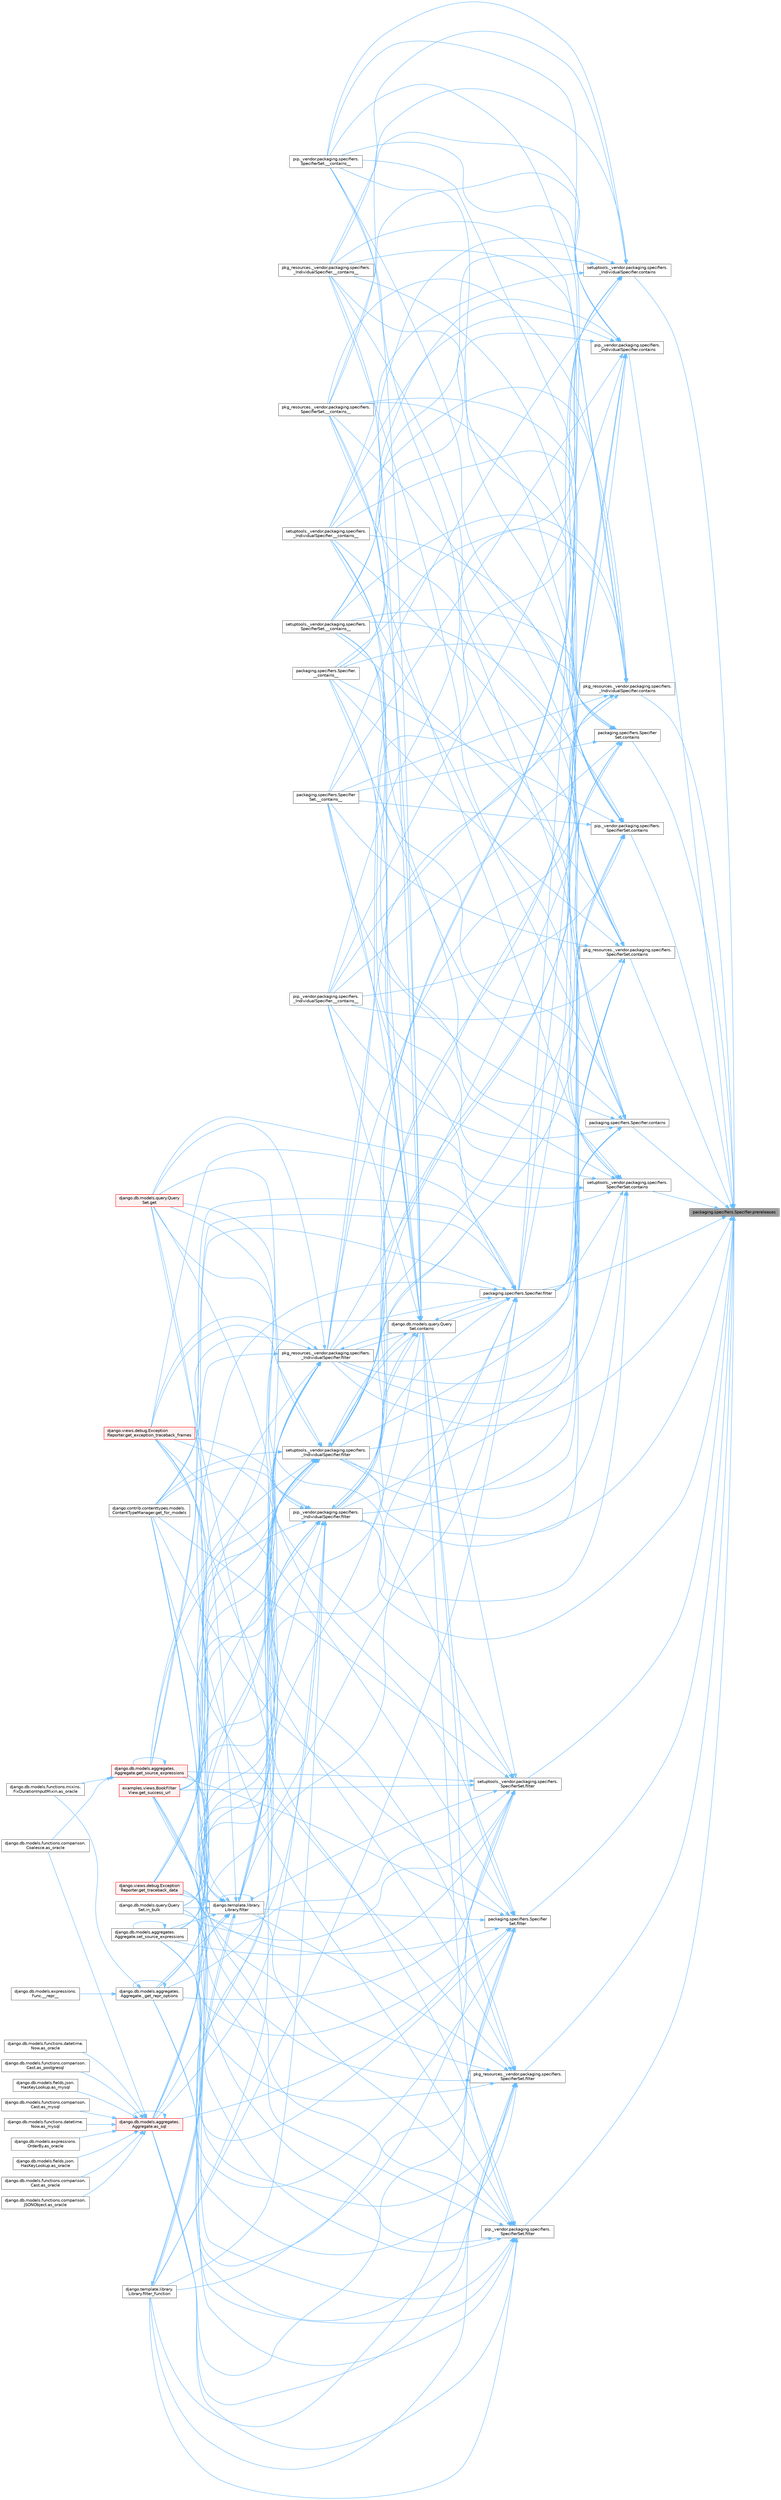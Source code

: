 digraph "packaging.specifiers.Specifier.prereleases"
{
 // LATEX_PDF_SIZE
  bgcolor="transparent";
  edge [fontname=Helvetica,fontsize=10,labelfontname=Helvetica,labelfontsize=10];
  node [fontname=Helvetica,fontsize=10,shape=box,height=0.2,width=0.4];
  rankdir="RL";
  Node1 [id="Node000001",label="packaging.specifiers.Specifier.prereleases",height=0.2,width=0.4,color="gray40", fillcolor="grey60", style="filled", fontcolor="black",tooltip=" "];
  Node1 -> Node2 [id="edge1_Node000001_Node000002",dir="back",color="steelblue1",style="solid",tooltip=" "];
  Node2 [id="Node000002",label="packaging.specifiers.Specifier.contains",height=0.2,width=0.4,color="grey40", fillcolor="white", style="filled",URL="$classpackaging_1_1specifiers_1_1_specifier.html#a782f94ca4b4d15bd461fd4c7a1c64ea1",tooltip=" "];
  Node2 -> Node3 [id="edge2_Node000002_Node000003",dir="back",color="steelblue1",style="solid",tooltip=" "];
  Node3 [id="Node000003",label="packaging.specifiers.Specifier.\l__contains__",height=0.2,width=0.4,color="grey40", fillcolor="white", style="filled",URL="$classpackaging_1_1specifiers_1_1_specifier.html#adc6d0f14bb1eff89499eea42047f3ba1",tooltip=" "];
  Node2 -> Node4 [id="edge3_Node000002_Node000004",dir="back",color="steelblue1",style="solid",tooltip=" "];
  Node4 [id="Node000004",label="packaging.specifiers.Specifier\lSet.__contains__",height=0.2,width=0.4,color="grey40", fillcolor="white", style="filled",URL="$classpackaging_1_1specifiers_1_1_specifier_set.html#afe431232e3df02a4ebec8ed882319eb4",tooltip=" "];
  Node2 -> Node5 [id="edge4_Node000002_Node000005",dir="back",color="steelblue1",style="solid",tooltip=" "];
  Node5 [id="Node000005",label="pip._vendor.packaging.specifiers.\l_IndividualSpecifier.__contains__",height=0.2,width=0.4,color="grey40", fillcolor="white", style="filled",URL="$classpip_1_1__vendor_1_1packaging_1_1specifiers_1_1___individual_specifier.html#a838b430af2f5ab5d2241a7c0bdd0e99e",tooltip=" "];
  Node2 -> Node6 [id="edge5_Node000002_Node000006",dir="back",color="steelblue1",style="solid",tooltip=" "];
  Node6 [id="Node000006",label="pip._vendor.packaging.specifiers.\lSpecifierSet.__contains__",height=0.2,width=0.4,color="grey40", fillcolor="white", style="filled",URL="$classpip_1_1__vendor_1_1packaging_1_1specifiers_1_1_specifier_set.html#a6129bfedcd20834661d4883f7fbaed86",tooltip=" "];
  Node2 -> Node7 [id="edge6_Node000002_Node000007",dir="back",color="steelblue1",style="solid",tooltip=" "];
  Node7 [id="Node000007",label="pkg_resources._vendor.packaging.specifiers.\l_IndividualSpecifier.__contains__",height=0.2,width=0.4,color="grey40", fillcolor="white", style="filled",URL="$classpkg__resources_1_1__vendor_1_1packaging_1_1specifiers_1_1___individual_specifier.html#a2370a23a1faa6987b992d9e69069aa6b",tooltip=" "];
  Node2 -> Node8 [id="edge7_Node000002_Node000008",dir="back",color="steelblue1",style="solid",tooltip=" "];
  Node8 [id="Node000008",label="pkg_resources._vendor.packaging.specifiers.\lSpecifierSet.__contains__",height=0.2,width=0.4,color="grey40", fillcolor="white", style="filled",URL="$classpkg__resources_1_1__vendor_1_1packaging_1_1specifiers_1_1_specifier_set.html#aad5022ca5dea895ec350e338ba308529",tooltip=" "];
  Node2 -> Node9 [id="edge8_Node000002_Node000009",dir="back",color="steelblue1",style="solid",tooltip=" "];
  Node9 [id="Node000009",label="setuptools._vendor.packaging.specifiers.\l_IndividualSpecifier.__contains__",height=0.2,width=0.4,color="grey40", fillcolor="white", style="filled",URL="$classsetuptools_1_1__vendor_1_1packaging_1_1specifiers_1_1___individual_specifier.html#aff90cdb7b48e1e261461d10f6bbe8c5e",tooltip=" "];
  Node2 -> Node10 [id="edge9_Node000002_Node000010",dir="back",color="steelblue1",style="solid",tooltip=" "];
  Node10 [id="Node000010",label="setuptools._vendor.packaging.specifiers.\lSpecifierSet.__contains__",height=0.2,width=0.4,color="grey40", fillcolor="white", style="filled",URL="$classsetuptools_1_1__vendor_1_1packaging_1_1specifiers_1_1_specifier_set.html#a44a6f0f6a924c5c4fb150fff13c089c6",tooltip=" "];
  Node2 -> Node11 [id="edge10_Node000002_Node000011",dir="back",color="steelblue1",style="solid",tooltip=" "];
  Node11 [id="Node000011",label="packaging.specifiers.Specifier.filter",height=0.2,width=0.4,color="grey40", fillcolor="white", style="filled",URL="$classpackaging_1_1specifiers_1_1_specifier.html#a22d9e14c5343d89e742b098b6d7997f7",tooltip=" "];
  Node11 -> Node12 [id="edge11_Node000011_Node000012",dir="back",color="steelblue1",style="solid",tooltip=" "];
  Node12 [id="Node000012",label="django.db.models.aggregates.\lAggregate._get_repr_options",height=0.2,width=0.4,color="grey40", fillcolor="white", style="filled",URL="$classdjango_1_1db_1_1models_1_1aggregates_1_1_aggregate.html#a9256cb09b47d2922447ef2d7e78a9cc7",tooltip=" "];
  Node12 -> Node13 [id="edge12_Node000012_Node000013",dir="back",color="steelblue1",style="solid",tooltip=" "];
  Node13 [id="Node000013",label="django.db.models.expressions.\lFunc.__repr__",height=0.2,width=0.4,color="grey40", fillcolor="white", style="filled",URL="$classdjango_1_1db_1_1models_1_1expressions_1_1_func.html#ad1ef3800339ee0fc7cb10de00f83dc79",tooltip=" "];
  Node12 -> Node12 [id="edge13_Node000012_Node000012",dir="back",color="steelblue1",style="solid",tooltip=" "];
  Node12 -> Node14 [id="edge14_Node000012_Node000014",dir="back",color="steelblue1",style="solid",tooltip=" "];
  Node14 [id="Node000014",label="django.db.models.functions.mixins.\lFixDurationInputMixin.as_oracle",height=0.2,width=0.4,color="grey40", fillcolor="white", style="filled",URL="$classdjango_1_1db_1_1models_1_1functions_1_1mixins_1_1_fix_duration_input_mixin.html#a2e5d6957724a89d03541cc897b6e6e53",tooltip=" "];
  Node11 -> Node15 [id="edge15_Node000011_Node000015",dir="back",color="steelblue1",style="solid",tooltip=" "];
  Node15 [id="Node000015",label="django.db.models.aggregates.\lAggregate.as_sql",height=0.2,width=0.4,color="red", fillcolor="#FFF0F0", style="filled",URL="$classdjango_1_1db_1_1models_1_1aggregates_1_1_aggregate.html#aeb213202f480fabf5956d513efab08d6",tooltip=" "];
  Node15 -> Node16 [id="edge16_Node000015_Node000016",dir="back",color="steelblue1",style="solid",tooltip=" "];
  Node16 [id="Node000016",label="django.db.models.fields.json.\lHasKeyLookup.as_mysql",height=0.2,width=0.4,color="grey40", fillcolor="white", style="filled",URL="$classdjango_1_1db_1_1models_1_1fields_1_1json_1_1_has_key_lookup.html#a10f67427287f2c0ea32513ca6f481e96",tooltip=" "];
  Node15 -> Node17 [id="edge17_Node000015_Node000017",dir="back",color="steelblue1",style="solid",tooltip=" "];
  Node17 [id="Node000017",label="django.db.models.functions.comparison.\lCast.as_mysql",height=0.2,width=0.4,color="grey40", fillcolor="white", style="filled",URL="$classdjango_1_1db_1_1models_1_1functions_1_1comparison_1_1_cast.html#a447737891e955909c6a381529a67a84e",tooltip=" "];
  Node15 -> Node18 [id="edge18_Node000015_Node000018",dir="back",color="steelblue1",style="solid",tooltip=" "];
  Node18 [id="Node000018",label="django.db.models.functions.datetime.\lNow.as_mysql",height=0.2,width=0.4,color="grey40", fillcolor="white", style="filled",URL="$classdjango_1_1db_1_1models_1_1functions_1_1datetime_1_1_now.html#a070a9334fb198086c0c4e96e9725d92b",tooltip=" "];
  Node15 -> Node19 [id="edge19_Node000015_Node000019",dir="back",color="steelblue1",style="solid",tooltip=" "];
  Node19 [id="Node000019",label="django.db.models.expressions.\lOrderBy.as_oracle",height=0.2,width=0.4,color="grey40", fillcolor="white", style="filled",URL="$classdjango_1_1db_1_1models_1_1expressions_1_1_order_by.html#af9b6ede9b0df85d6bcf54f983b3a8f6a",tooltip=" "];
  Node15 -> Node20 [id="edge20_Node000015_Node000020",dir="back",color="steelblue1",style="solid",tooltip=" "];
  Node20 [id="Node000020",label="django.db.models.fields.json.\lHasKeyLookup.as_oracle",height=0.2,width=0.4,color="grey40", fillcolor="white", style="filled",URL="$classdjango_1_1db_1_1models_1_1fields_1_1json_1_1_has_key_lookup.html#afbb88aa4fb23b3ec3acdc695c2f52398",tooltip=" "];
  Node15 -> Node21 [id="edge21_Node000015_Node000021",dir="back",color="steelblue1",style="solid",tooltip=" "];
  Node21 [id="Node000021",label="django.db.models.functions.comparison.\lCast.as_oracle",height=0.2,width=0.4,color="grey40", fillcolor="white", style="filled",URL="$classdjango_1_1db_1_1models_1_1functions_1_1comparison_1_1_cast.html#ad466cd7ca85dc257d9e2718f41a263ec",tooltip=" "];
  Node15 -> Node22 [id="edge22_Node000015_Node000022",dir="back",color="steelblue1",style="solid",tooltip=" "];
  Node22 [id="Node000022",label="django.db.models.functions.comparison.\lCoalesce.as_oracle",height=0.2,width=0.4,color="grey40", fillcolor="white", style="filled",URL="$classdjango_1_1db_1_1models_1_1functions_1_1comparison_1_1_coalesce.html#a1bbeea180ef3ef4d8ba5d51d33d6ef85",tooltip=" "];
  Node15 -> Node23 [id="edge23_Node000015_Node000023",dir="back",color="steelblue1",style="solid",tooltip=" "];
  Node23 [id="Node000023",label="django.db.models.functions.comparison.\lJSONObject.as_oracle",height=0.2,width=0.4,color="grey40", fillcolor="white", style="filled",URL="$classdjango_1_1db_1_1models_1_1functions_1_1comparison_1_1_j_s_o_n_object.html#a4b4fa1161d27b0a9bbbdd0370e9af364",tooltip=" "];
  Node15 -> Node24 [id="edge24_Node000015_Node000024",dir="back",color="steelblue1",style="solid",tooltip=" "];
  Node24 [id="Node000024",label="django.db.models.functions.datetime.\lNow.as_oracle",height=0.2,width=0.4,color="grey40", fillcolor="white", style="filled",URL="$classdjango_1_1db_1_1models_1_1functions_1_1datetime_1_1_now.html#ad5e1ae918a5c4d39f675f98280440538",tooltip=" "];
  Node15 -> Node25 [id="edge25_Node000015_Node000025",dir="back",color="steelblue1",style="solid",tooltip=" "];
  Node25 [id="Node000025",label="django.db.models.functions.comparison.\lCast.as_postgresql",height=0.2,width=0.4,color="grey40", fillcolor="white", style="filled",URL="$classdjango_1_1db_1_1models_1_1functions_1_1comparison_1_1_cast.html#ae51aa6aa6fe8ca7064d8bca2f8e05188",tooltip=" "];
  Node15 -> Node15 [id="edge26_Node000015_Node000015",dir="back",color="steelblue1",style="solid",tooltip=" "];
  Node11 -> Node44 [id="edge27_Node000011_Node000044",dir="back",color="steelblue1",style="solid",tooltip=" "];
  Node44 [id="Node000044",label="django.db.models.query.Query\lSet.contains",height=0.2,width=0.4,color="grey40", fillcolor="white", style="filled",URL="$classdjango_1_1db_1_1models_1_1query_1_1_query_set.html#a242e569a4bce6723adc3e71fdc69b70f",tooltip=" "];
  Node44 -> Node3 [id="edge28_Node000044_Node000003",dir="back",color="steelblue1",style="solid",tooltip=" "];
  Node44 -> Node4 [id="edge29_Node000044_Node000004",dir="back",color="steelblue1",style="solid",tooltip=" "];
  Node44 -> Node5 [id="edge30_Node000044_Node000005",dir="back",color="steelblue1",style="solid",tooltip=" "];
  Node44 -> Node6 [id="edge31_Node000044_Node000006",dir="back",color="steelblue1",style="solid",tooltip=" "];
  Node44 -> Node7 [id="edge32_Node000044_Node000007",dir="back",color="steelblue1",style="solid",tooltip=" "];
  Node44 -> Node8 [id="edge33_Node000044_Node000008",dir="back",color="steelblue1",style="solid",tooltip=" "];
  Node44 -> Node9 [id="edge34_Node000044_Node000009",dir="back",color="steelblue1",style="solid",tooltip=" "];
  Node44 -> Node10 [id="edge35_Node000044_Node000010",dir="back",color="steelblue1",style="solid",tooltip=" "];
  Node44 -> Node11 [id="edge36_Node000044_Node000011",dir="back",color="steelblue1",style="solid",tooltip=" "];
  Node44 -> Node45 [id="edge37_Node000044_Node000045",dir="back",color="steelblue1",style="solid",tooltip=" "];
  Node45 [id="Node000045",label="pip._vendor.packaging.specifiers.\l_IndividualSpecifier.filter",height=0.2,width=0.4,color="grey40", fillcolor="white", style="filled",URL="$classpip_1_1__vendor_1_1packaging_1_1specifiers_1_1___individual_specifier.html#a6203976cfa5ddd6a1f47f8dfe0669fd7",tooltip=" "];
  Node45 -> Node12 [id="edge38_Node000045_Node000012",dir="back",color="steelblue1",style="solid",tooltip=" "];
  Node45 -> Node15 [id="edge39_Node000045_Node000015",dir="back",color="steelblue1",style="solid",tooltip=" "];
  Node45 -> Node44 [id="edge40_Node000045_Node000044",dir="back",color="steelblue1",style="solid",tooltip=" "];
  Node45 -> Node46 [id="edge41_Node000045_Node000046",dir="back",color="steelblue1",style="solid",tooltip=" "];
  Node46 [id="Node000046",label="django.template.library.\lLibrary.filter",height=0.2,width=0.4,color="grey40", fillcolor="white", style="filled",URL="$classdjango_1_1template_1_1library_1_1_library.html#ac67bb1211ffc0354d5bf33029a58aa43",tooltip=" "];
  Node46 -> Node12 [id="edge42_Node000046_Node000012",dir="back",color="steelblue1",style="solid",tooltip=" "];
  Node46 -> Node15 [id="edge43_Node000046_Node000015",dir="back",color="steelblue1",style="solid",tooltip=" "];
  Node46 -> Node44 [id="edge44_Node000046_Node000044",dir="back",color="steelblue1",style="solid",tooltip=" "];
  Node46 -> Node46 [id="edge45_Node000046_Node000046",dir="back",color="steelblue1",style="solid",tooltip=" "];
  Node46 -> Node47 [id="edge46_Node000046_Node000047",dir="back",color="steelblue1",style="solid",tooltip=" "];
  Node47 [id="Node000047",label="django.template.library.\lLibrary.filter_function",height=0.2,width=0.4,color="grey40", fillcolor="white", style="filled",URL="$classdjango_1_1template_1_1library_1_1_library.html#ac31ca4b9799430f0623aea9d177a04dc",tooltip=" "];
  Node47 -> Node46 [id="edge47_Node000047_Node000046",dir="back",color="steelblue1",style="solid",tooltip=" "];
  Node46 -> Node48 [id="edge48_Node000046_Node000048",dir="back",color="steelblue1",style="solid",tooltip=" "];
  Node48 [id="Node000048",label="django.db.models.query.Query\lSet.get",height=0.2,width=0.4,color="red", fillcolor="#FFF0F0", style="filled",URL="$classdjango_1_1db_1_1models_1_1query_1_1_query_set.html#afe9afa909843984d4fa4c2555f0f1310",tooltip=" "];
  Node46 -> Node2611 [id="edge49_Node000046_Node002611",dir="back",color="steelblue1",style="solid",tooltip=" "];
  Node2611 [id="Node002611",label="django.views.debug.Exception\lReporter.get_exception_traceback_frames",height=0.2,width=0.4,color="red", fillcolor="#FFF0F0", style="filled",URL="$classdjango_1_1views_1_1debug_1_1_exception_reporter.html#a326b08b3941038a5504f8e0a846bae68",tooltip=" "];
  Node46 -> Node695 [id="edge50_Node000046_Node000695",dir="back",color="steelblue1",style="solid",tooltip=" "];
  Node695 [id="Node000695",label="django.contrib.contenttypes.models.\lContentTypeManager.get_for_models",height=0.2,width=0.4,color="grey40", fillcolor="white", style="filled",URL="$classdjango_1_1contrib_1_1contenttypes_1_1models_1_1_content_type_manager.html#a541a2e215680799739b6f8c1b19ddda4",tooltip=" "];
  Node46 -> Node2613 [id="edge51_Node000046_Node002613",dir="back",color="steelblue1",style="solid",tooltip=" "];
  Node2613 [id="Node002613",label="django.db.models.aggregates.\lAggregate.get_source_expressions",height=0.2,width=0.4,color="red", fillcolor="#FFF0F0", style="filled",URL="$classdjango_1_1db_1_1models_1_1aggregates_1_1_aggregate.html#a4a47839518c013f780a931e4bcf2d4f1",tooltip=" "];
  Node2613 -> Node22 [id="edge52_Node002613_Node000022",dir="back",color="steelblue1",style="solid",tooltip=" "];
  Node2613 -> Node14 [id="edge53_Node002613_Node000014",dir="back",color="steelblue1",style="solid",tooltip=" "];
  Node2613 -> Node2613 [id="edge54_Node002613_Node002613",dir="back",color="steelblue1",style="solid",tooltip=" "];
  Node46 -> Node2615 [id="edge55_Node000046_Node002615",dir="back",color="steelblue1",style="solid",tooltip=" "];
  Node2615 [id="Node002615",label="examples.views.BookFilter\lView.get_success_url",height=0.2,width=0.4,color="red", fillcolor="#FFF0F0", style="filled",URL="$classexamples_1_1views_1_1_book_filter_view.html#aa2850ac24b9acf2933ac3db160ee5a56",tooltip=" "];
  Node46 -> Node159 [id="edge56_Node000046_Node000159",dir="back",color="steelblue1",style="solid",tooltip=" "];
  Node159 [id="Node000159",label="django.views.debug.Exception\lReporter.get_traceback_data",height=0.2,width=0.4,color="red", fillcolor="#FFF0F0", style="filled",URL="$classdjango_1_1views_1_1debug_1_1_exception_reporter.html#ada9d00ba4c901b186db405e92ebbc211",tooltip=" "];
  Node46 -> Node2616 [id="edge57_Node000046_Node002616",dir="back",color="steelblue1",style="solid",tooltip=" "];
  Node2616 [id="Node002616",label="django.db.models.query.Query\lSet.in_bulk",height=0.2,width=0.4,color="grey40", fillcolor="white", style="filled",URL="$classdjango_1_1db_1_1models_1_1query_1_1_query_set.html#a5958a37586e4e5a39b6b2f8e3fa65d86",tooltip=" "];
  Node46 -> Node2617 [id="edge58_Node000046_Node002617",dir="back",color="steelblue1",style="solid",tooltip=" "];
  Node2617 [id="Node002617",label="django.db.models.aggregates.\lAggregate.set_source_expressions",height=0.2,width=0.4,color="grey40", fillcolor="white", style="filled",URL="$classdjango_1_1db_1_1models_1_1aggregates_1_1_aggregate.html#ae123c87f582b2a3de60590013454b69f",tooltip=" "];
  Node2617 -> Node2617 [id="edge59_Node002617_Node002617",dir="back",color="steelblue1",style="solid",tooltip=" "];
  Node45 -> Node47 [id="edge60_Node000045_Node000047",dir="back",color="steelblue1",style="solid",tooltip=" "];
  Node45 -> Node48 [id="edge61_Node000045_Node000048",dir="back",color="steelblue1",style="solid",tooltip=" "];
  Node45 -> Node2611 [id="edge62_Node000045_Node002611",dir="back",color="steelblue1",style="solid",tooltip=" "];
  Node45 -> Node695 [id="edge63_Node000045_Node000695",dir="back",color="steelblue1",style="solid",tooltip=" "];
  Node45 -> Node2613 [id="edge64_Node000045_Node002613",dir="back",color="steelblue1",style="solid",tooltip=" "];
  Node45 -> Node2615 [id="edge65_Node000045_Node002615",dir="back",color="steelblue1",style="solid",tooltip=" "];
  Node45 -> Node159 [id="edge66_Node000045_Node000159",dir="back",color="steelblue1",style="solid",tooltip=" "];
  Node45 -> Node2616 [id="edge67_Node000045_Node002616",dir="back",color="steelblue1",style="solid",tooltip=" "];
  Node45 -> Node2617 [id="edge68_Node000045_Node002617",dir="back",color="steelblue1",style="solid",tooltip=" "];
  Node44 -> Node3178 [id="edge69_Node000044_Node003178",dir="back",color="steelblue1",style="solid",tooltip=" "];
  Node3178 [id="Node003178",label="pkg_resources._vendor.packaging.specifiers.\l_IndividualSpecifier.filter",height=0.2,width=0.4,color="grey40", fillcolor="white", style="filled",URL="$classpkg__resources_1_1__vendor_1_1packaging_1_1specifiers_1_1___individual_specifier.html#ad284c0e05b23f4b6838266492c00fc3e",tooltip=" "];
  Node3178 -> Node12 [id="edge70_Node003178_Node000012",dir="back",color="steelblue1",style="solid",tooltip=" "];
  Node3178 -> Node15 [id="edge71_Node003178_Node000015",dir="back",color="steelblue1",style="solid",tooltip=" "];
  Node3178 -> Node44 [id="edge72_Node003178_Node000044",dir="back",color="steelblue1",style="solid",tooltip=" "];
  Node3178 -> Node46 [id="edge73_Node003178_Node000046",dir="back",color="steelblue1",style="solid",tooltip=" "];
  Node3178 -> Node47 [id="edge74_Node003178_Node000047",dir="back",color="steelblue1",style="solid",tooltip=" "];
  Node3178 -> Node48 [id="edge75_Node003178_Node000048",dir="back",color="steelblue1",style="solid",tooltip=" "];
  Node3178 -> Node2611 [id="edge76_Node003178_Node002611",dir="back",color="steelblue1",style="solid",tooltip=" "];
  Node3178 -> Node695 [id="edge77_Node003178_Node000695",dir="back",color="steelblue1",style="solid",tooltip=" "];
  Node3178 -> Node2613 [id="edge78_Node003178_Node002613",dir="back",color="steelblue1",style="solid",tooltip=" "];
  Node3178 -> Node2615 [id="edge79_Node003178_Node002615",dir="back",color="steelblue1",style="solid",tooltip=" "];
  Node3178 -> Node159 [id="edge80_Node003178_Node000159",dir="back",color="steelblue1",style="solid",tooltip=" "];
  Node3178 -> Node2616 [id="edge81_Node003178_Node002616",dir="back",color="steelblue1",style="solid",tooltip=" "];
  Node3178 -> Node2617 [id="edge82_Node003178_Node002617",dir="back",color="steelblue1",style="solid",tooltip=" "];
  Node44 -> Node3179 [id="edge83_Node000044_Node003179",dir="back",color="steelblue1",style="solid",tooltip=" "];
  Node3179 [id="Node003179",label="setuptools._vendor.packaging.specifiers.\l_IndividualSpecifier.filter",height=0.2,width=0.4,color="grey40", fillcolor="white", style="filled",URL="$classsetuptools_1_1__vendor_1_1packaging_1_1specifiers_1_1___individual_specifier.html#a7f35b396bffe2a5276887eda17fd660b",tooltip=" "];
  Node3179 -> Node12 [id="edge84_Node003179_Node000012",dir="back",color="steelblue1",style="solid",tooltip=" "];
  Node3179 -> Node15 [id="edge85_Node003179_Node000015",dir="back",color="steelblue1",style="solid",tooltip=" "];
  Node3179 -> Node44 [id="edge86_Node003179_Node000044",dir="back",color="steelblue1",style="solid",tooltip=" "];
  Node3179 -> Node46 [id="edge87_Node003179_Node000046",dir="back",color="steelblue1",style="solid",tooltip=" "];
  Node3179 -> Node47 [id="edge88_Node003179_Node000047",dir="back",color="steelblue1",style="solid",tooltip=" "];
  Node3179 -> Node48 [id="edge89_Node003179_Node000048",dir="back",color="steelblue1",style="solid",tooltip=" "];
  Node3179 -> Node2611 [id="edge90_Node003179_Node002611",dir="back",color="steelblue1",style="solid",tooltip=" "];
  Node3179 -> Node695 [id="edge91_Node003179_Node000695",dir="back",color="steelblue1",style="solid",tooltip=" "];
  Node3179 -> Node2613 [id="edge92_Node003179_Node002613",dir="back",color="steelblue1",style="solid",tooltip=" "];
  Node3179 -> Node2615 [id="edge93_Node003179_Node002615",dir="back",color="steelblue1",style="solid",tooltip=" "];
  Node3179 -> Node159 [id="edge94_Node003179_Node000159",dir="back",color="steelblue1",style="solid",tooltip=" "];
  Node3179 -> Node2616 [id="edge95_Node003179_Node002616",dir="back",color="steelblue1",style="solid",tooltip=" "];
  Node3179 -> Node2617 [id="edge96_Node003179_Node002617",dir="back",color="steelblue1",style="solid",tooltip=" "];
  Node11 -> Node46 [id="edge97_Node000011_Node000046",dir="back",color="steelblue1",style="solid",tooltip=" "];
  Node11 -> Node47 [id="edge98_Node000011_Node000047",dir="back",color="steelblue1",style="solid",tooltip=" "];
  Node11 -> Node48 [id="edge99_Node000011_Node000048",dir="back",color="steelblue1",style="solid",tooltip=" "];
  Node11 -> Node2611 [id="edge100_Node000011_Node002611",dir="back",color="steelblue1",style="solid",tooltip=" "];
  Node11 -> Node695 [id="edge101_Node000011_Node000695",dir="back",color="steelblue1",style="solid",tooltip=" "];
  Node11 -> Node2613 [id="edge102_Node000011_Node002613",dir="back",color="steelblue1",style="solid",tooltip=" "];
  Node11 -> Node2615 [id="edge103_Node000011_Node002615",dir="back",color="steelblue1",style="solid",tooltip=" "];
  Node11 -> Node159 [id="edge104_Node000011_Node000159",dir="back",color="steelblue1",style="solid",tooltip=" "];
  Node11 -> Node2616 [id="edge105_Node000011_Node002616",dir="back",color="steelblue1",style="solid",tooltip=" "];
  Node11 -> Node2617 [id="edge106_Node000011_Node002617",dir="back",color="steelblue1",style="solid",tooltip=" "];
  Node2 -> Node45 [id="edge107_Node000002_Node000045",dir="back",color="steelblue1",style="solid",tooltip=" "];
  Node2 -> Node3178 [id="edge108_Node000002_Node003178",dir="back",color="steelblue1",style="solid",tooltip=" "];
  Node2 -> Node3179 [id="edge109_Node000002_Node003179",dir="back",color="steelblue1",style="solid",tooltip=" "];
  Node1 -> Node3180 [id="edge110_Node000001_Node003180",dir="back",color="steelblue1",style="solid",tooltip=" "];
  Node3180 [id="Node003180",label="packaging.specifiers.Specifier\lSet.contains",height=0.2,width=0.4,color="grey40", fillcolor="white", style="filled",URL="$classpackaging_1_1specifiers_1_1_specifier_set.html#ada64d1b5bfa107e43857d5504e92b233",tooltip=" "];
  Node3180 -> Node3 [id="edge111_Node003180_Node000003",dir="back",color="steelblue1",style="solid",tooltip=" "];
  Node3180 -> Node4 [id="edge112_Node003180_Node000004",dir="back",color="steelblue1",style="solid",tooltip=" "];
  Node3180 -> Node5 [id="edge113_Node003180_Node000005",dir="back",color="steelblue1",style="solid",tooltip=" "];
  Node3180 -> Node6 [id="edge114_Node003180_Node000006",dir="back",color="steelblue1",style="solid",tooltip=" "];
  Node3180 -> Node7 [id="edge115_Node003180_Node000007",dir="back",color="steelblue1",style="solid",tooltip=" "];
  Node3180 -> Node8 [id="edge116_Node003180_Node000008",dir="back",color="steelblue1",style="solid",tooltip=" "];
  Node3180 -> Node9 [id="edge117_Node003180_Node000009",dir="back",color="steelblue1",style="solid",tooltip=" "];
  Node3180 -> Node10 [id="edge118_Node003180_Node000010",dir="back",color="steelblue1",style="solid",tooltip=" "];
  Node3180 -> Node11 [id="edge119_Node003180_Node000011",dir="back",color="steelblue1",style="solid",tooltip=" "];
  Node3180 -> Node45 [id="edge120_Node003180_Node000045",dir="back",color="steelblue1",style="solid",tooltip=" "];
  Node3180 -> Node3178 [id="edge121_Node003180_Node003178",dir="back",color="steelblue1",style="solid",tooltip=" "];
  Node3180 -> Node3179 [id="edge122_Node003180_Node003179",dir="back",color="steelblue1",style="solid",tooltip=" "];
  Node1 -> Node3181 [id="edge123_Node000001_Node003181",dir="back",color="steelblue1",style="solid",tooltip=" "];
  Node3181 [id="Node003181",label="pip._vendor.packaging.specifiers.\l_IndividualSpecifier.contains",height=0.2,width=0.4,color="grey40", fillcolor="white", style="filled",URL="$classpip_1_1__vendor_1_1packaging_1_1specifiers_1_1___individual_specifier.html#a0225ec2329bc258c9ff7d62a4ad6dde5",tooltip=" "];
  Node3181 -> Node3 [id="edge124_Node003181_Node000003",dir="back",color="steelblue1",style="solid",tooltip=" "];
  Node3181 -> Node4 [id="edge125_Node003181_Node000004",dir="back",color="steelblue1",style="solid",tooltip=" "];
  Node3181 -> Node5 [id="edge126_Node003181_Node000005",dir="back",color="steelblue1",style="solid",tooltip=" "];
  Node3181 -> Node6 [id="edge127_Node003181_Node000006",dir="back",color="steelblue1",style="solid",tooltip=" "];
  Node3181 -> Node7 [id="edge128_Node003181_Node000007",dir="back",color="steelblue1",style="solid",tooltip=" "];
  Node3181 -> Node8 [id="edge129_Node003181_Node000008",dir="back",color="steelblue1",style="solid",tooltip=" "];
  Node3181 -> Node9 [id="edge130_Node003181_Node000009",dir="back",color="steelblue1",style="solid",tooltip=" "];
  Node3181 -> Node10 [id="edge131_Node003181_Node000010",dir="back",color="steelblue1",style="solid",tooltip=" "];
  Node3181 -> Node11 [id="edge132_Node003181_Node000011",dir="back",color="steelblue1",style="solid",tooltip=" "];
  Node3181 -> Node45 [id="edge133_Node003181_Node000045",dir="back",color="steelblue1",style="solid",tooltip=" "];
  Node3181 -> Node3178 [id="edge134_Node003181_Node003178",dir="back",color="steelblue1",style="solid",tooltip=" "];
  Node3181 -> Node3179 [id="edge135_Node003181_Node003179",dir="back",color="steelblue1",style="solid",tooltip=" "];
  Node1 -> Node3182 [id="edge136_Node000001_Node003182",dir="back",color="steelblue1",style="solid",tooltip=" "];
  Node3182 [id="Node003182",label="pip._vendor.packaging.specifiers.\lSpecifierSet.contains",height=0.2,width=0.4,color="grey40", fillcolor="white", style="filled",URL="$classpip_1_1__vendor_1_1packaging_1_1specifiers_1_1_specifier_set.html#a4c6c2f9778aaca8bc7eb77e5fa358a47",tooltip=" "];
  Node3182 -> Node3 [id="edge137_Node003182_Node000003",dir="back",color="steelblue1",style="solid",tooltip=" "];
  Node3182 -> Node4 [id="edge138_Node003182_Node000004",dir="back",color="steelblue1",style="solid",tooltip=" "];
  Node3182 -> Node5 [id="edge139_Node003182_Node000005",dir="back",color="steelblue1",style="solid",tooltip=" "];
  Node3182 -> Node6 [id="edge140_Node003182_Node000006",dir="back",color="steelblue1",style="solid",tooltip=" "];
  Node3182 -> Node7 [id="edge141_Node003182_Node000007",dir="back",color="steelblue1",style="solid",tooltip=" "];
  Node3182 -> Node8 [id="edge142_Node003182_Node000008",dir="back",color="steelblue1",style="solid",tooltip=" "];
  Node3182 -> Node9 [id="edge143_Node003182_Node000009",dir="back",color="steelblue1",style="solid",tooltip=" "];
  Node3182 -> Node10 [id="edge144_Node003182_Node000010",dir="back",color="steelblue1",style="solid",tooltip=" "];
  Node3182 -> Node11 [id="edge145_Node003182_Node000011",dir="back",color="steelblue1",style="solid",tooltip=" "];
  Node3182 -> Node45 [id="edge146_Node003182_Node000045",dir="back",color="steelblue1",style="solid",tooltip=" "];
  Node3182 -> Node3178 [id="edge147_Node003182_Node003178",dir="back",color="steelblue1",style="solid",tooltip=" "];
  Node3182 -> Node3179 [id="edge148_Node003182_Node003179",dir="back",color="steelblue1",style="solid",tooltip=" "];
  Node1 -> Node3183 [id="edge149_Node000001_Node003183",dir="back",color="steelblue1",style="solid",tooltip=" "];
  Node3183 [id="Node003183",label="pkg_resources._vendor.packaging.specifiers.\l_IndividualSpecifier.contains",height=0.2,width=0.4,color="grey40", fillcolor="white", style="filled",URL="$classpkg__resources_1_1__vendor_1_1packaging_1_1specifiers_1_1___individual_specifier.html#ad490fa0c3edddc0b101c1f2a13af7644",tooltip=" "];
  Node3183 -> Node3 [id="edge150_Node003183_Node000003",dir="back",color="steelblue1",style="solid",tooltip=" "];
  Node3183 -> Node4 [id="edge151_Node003183_Node000004",dir="back",color="steelblue1",style="solid",tooltip=" "];
  Node3183 -> Node5 [id="edge152_Node003183_Node000005",dir="back",color="steelblue1",style="solid",tooltip=" "];
  Node3183 -> Node6 [id="edge153_Node003183_Node000006",dir="back",color="steelblue1",style="solid",tooltip=" "];
  Node3183 -> Node7 [id="edge154_Node003183_Node000007",dir="back",color="steelblue1",style="solid",tooltip=" "];
  Node3183 -> Node8 [id="edge155_Node003183_Node000008",dir="back",color="steelblue1",style="solid",tooltip=" "];
  Node3183 -> Node9 [id="edge156_Node003183_Node000009",dir="back",color="steelblue1",style="solid",tooltip=" "];
  Node3183 -> Node10 [id="edge157_Node003183_Node000010",dir="back",color="steelblue1",style="solid",tooltip=" "];
  Node3183 -> Node11 [id="edge158_Node003183_Node000011",dir="back",color="steelblue1",style="solid",tooltip=" "];
  Node3183 -> Node45 [id="edge159_Node003183_Node000045",dir="back",color="steelblue1",style="solid",tooltip=" "];
  Node3183 -> Node3178 [id="edge160_Node003183_Node003178",dir="back",color="steelblue1",style="solid",tooltip=" "];
  Node3183 -> Node3179 [id="edge161_Node003183_Node003179",dir="back",color="steelblue1",style="solid",tooltip=" "];
  Node1 -> Node3184 [id="edge162_Node000001_Node003184",dir="back",color="steelblue1",style="solid",tooltip=" "];
  Node3184 [id="Node003184",label="pkg_resources._vendor.packaging.specifiers.\lSpecifierSet.contains",height=0.2,width=0.4,color="grey40", fillcolor="white", style="filled",URL="$classpkg__resources_1_1__vendor_1_1packaging_1_1specifiers_1_1_specifier_set.html#a5ea365d83f483f55a0b80c368a5ce5dd",tooltip=" "];
  Node3184 -> Node3 [id="edge163_Node003184_Node000003",dir="back",color="steelblue1",style="solid",tooltip=" "];
  Node3184 -> Node4 [id="edge164_Node003184_Node000004",dir="back",color="steelblue1",style="solid",tooltip=" "];
  Node3184 -> Node5 [id="edge165_Node003184_Node000005",dir="back",color="steelblue1",style="solid",tooltip=" "];
  Node3184 -> Node6 [id="edge166_Node003184_Node000006",dir="back",color="steelblue1",style="solid",tooltip=" "];
  Node3184 -> Node7 [id="edge167_Node003184_Node000007",dir="back",color="steelblue1",style="solid",tooltip=" "];
  Node3184 -> Node8 [id="edge168_Node003184_Node000008",dir="back",color="steelblue1",style="solid",tooltip=" "];
  Node3184 -> Node9 [id="edge169_Node003184_Node000009",dir="back",color="steelblue1",style="solid",tooltip=" "];
  Node3184 -> Node10 [id="edge170_Node003184_Node000010",dir="back",color="steelblue1",style="solid",tooltip=" "];
  Node3184 -> Node11 [id="edge171_Node003184_Node000011",dir="back",color="steelblue1",style="solid",tooltip=" "];
  Node3184 -> Node45 [id="edge172_Node003184_Node000045",dir="back",color="steelblue1",style="solid",tooltip=" "];
  Node3184 -> Node3178 [id="edge173_Node003184_Node003178",dir="back",color="steelblue1",style="solid",tooltip=" "];
  Node3184 -> Node3179 [id="edge174_Node003184_Node003179",dir="back",color="steelblue1",style="solid",tooltip=" "];
  Node1 -> Node3185 [id="edge175_Node000001_Node003185",dir="back",color="steelblue1",style="solid",tooltip=" "];
  Node3185 [id="Node003185",label="setuptools._vendor.packaging.specifiers.\l_IndividualSpecifier.contains",height=0.2,width=0.4,color="grey40", fillcolor="white", style="filled",URL="$classsetuptools_1_1__vendor_1_1packaging_1_1specifiers_1_1___individual_specifier.html#aed6d984e133bfe928b2ee6e1315a1d00",tooltip=" "];
  Node3185 -> Node3 [id="edge176_Node003185_Node000003",dir="back",color="steelblue1",style="solid",tooltip=" "];
  Node3185 -> Node4 [id="edge177_Node003185_Node000004",dir="back",color="steelblue1",style="solid",tooltip=" "];
  Node3185 -> Node5 [id="edge178_Node003185_Node000005",dir="back",color="steelblue1",style="solid",tooltip=" "];
  Node3185 -> Node6 [id="edge179_Node003185_Node000006",dir="back",color="steelblue1",style="solid",tooltip=" "];
  Node3185 -> Node7 [id="edge180_Node003185_Node000007",dir="back",color="steelblue1",style="solid",tooltip=" "];
  Node3185 -> Node8 [id="edge181_Node003185_Node000008",dir="back",color="steelblue1",style="solid",tooltip=" "];
  Node3185 -> Node9 [id="edge182_Node003185_Node000009",dir="back",color="steelblue1",style="solid",tooltip=" "];
  Node3185 -> Node10 [id="edge183_Node003185_Node000010",dir="back",color="steelblue1",style="solid",tooltip=" "];
  Node3185 -> Node11 [id="edge184_Node003185_Node000011",dir="back",color="steelblue1",style="solid",tooltip=" "];
  Node3185 -> Node45 [id="edge185_Node003185_Node000045",dir="back",color="steelblue1",style="solid",tooltip=" "];
  Node3185 -> Node3178 [id="edge186_Node003185_Node003178",dir="back",color="steelblue1",style="solid",tooltip=" "];
  Node3185 -> Node3179 [id="edge187_Node003185_Node003179",dir="back",color="steelblue1",style="solid",tooltip=" "];
  Node1 -> Node3186 [id="edge188_Node000001_Node003186",dir="back",color="steelblue1",style="solid",tooltip=" "];
  Node3186 [id="Node003186",label="setuptools._vendor.packaging.specifiers.\lSpecifierSet.contains",height=0.2,width=0.4,color="grey40", fillcolor="white", style="filled",URL="$classsetuptools_1_1__vendor_1_1packaging_1_1specifiers_1_1_specifier_set.html#a52cf5f16802c51a7865853000c0c6b35",tooltip=" "];
  Node3186 -> Node3 [id="edge189_Node003186_Node000003",dir="back",color="steelblue1",style="solid",tooltip=" "];
  Node3186 -> Node4 [id="edge190_Node003186_Node000004",dir="back",color="steelblue1",style="solid",tooltip=" "];
  Node3186 -> Node5 [id="edge191_Node003186_Node000005",dir="back",color="steelblue1",style="solid",tooltip=" "];
  Node3186 -> Node6 [id="edge192_Node003186_Node000006",dir="back",color="steelblue1",style="solid",tooltip=" "];
  Node3186 -> Node7 [id="edge193_Node003186_Node000007",dir="back",color="steelblue1",style="solid",tooltip=" "];
  Node3186 -> Node8 [id="edge194_Node003186_Node000008",dir="back",color="steelblue1",style="solid",tooltip=" "];
  Node3186 -> Node9 [id="edge195_Node003186_Node000009",dir="back",color="steelblue1",style="solid",tooltip=" "];
  Node3186 -> Node10 [id="edge196_Node003186_Node000010",dir="back",color="steelblue1",style="solid",tooltip=" "];
  Node3186 -> Node11 [id="edge197_Node003186_Node000011",dir="back",color="steelblue1",style="solid",tooltip=" "];
  Node3186 -> Node45 [id="edge198_Node003186_Node000045",dir="back",color="steelblue1",style="solid",tooltip=" "];
  Node3186 -> Node3178 [id="edge199_Node003186_Node003178",dir="back",color="steelblue1",style="solid",tooltip=" "];
  Node3186 -> Node3179 [id="edge200_Node003186_Node003179",dir="back",color="steelblue1",style="solid",tooltip=" "];
  Node1 -> Node11 [id="edge201_Node000001_Node000011",dir="back",color="steelblue1",style="solid",tooltip=" "];
  Node1 -> Node3187 [id="edge202_Node000001_Node003187",dir="back",color="steelblue1",style="solid",tooltip=" "];
  Node3187 [id="Node003187",label="packaging.specifiers.Specifier\lSet.filter",height=0.2,width=0.4,color="grey40", fillcolor="white", style="filled",URL="$classpackaging_1_1specifiers_1_1_specifier_set.html#a65b70b2cc0c5bad34b31461955a36d87",tooltip=" "];
  Node3187 -> Node12 [id="edge203_Node003187_Node000012",dir="back",color="steelblue1",style="solid",tooltip=" "];
  Node3187 -> Node15 [id="edge204_Node003187_Node000015",dir="back",color="steelblue1",style="solid",tooltip=" "];
  Node3187 -> Node44 [id="edge205_Node003187_Node000044",dir="back",color="steelblue1",style="solid",tooltip=" "];
  Node3187 -> Node46 [id="edge206_Node003187_Node000046",dir="back",color="steelblue1",style="solid",tooltip=" "];
  Node3187 -> Node47 [id="edge207_Node003187_Node000047",dir="back",color="steelblue1",style="solid",tooltip=" "];
  Node3187 -> Node48 [id="edge208_Node003187_Node000048",dir="back",color="steelblue1",style="solid",tooltip=" "];
  Node3187 -> Node2611 [id="edge209_Node003187_Node002611",dir="back",color="steelblue1",style="solid",tooltip=" "];
  Node3187 -> Node695 [id="edge210_Node003187_Node000695",dir="back",color="steelblue1",style="solid",tooltip=" "];
  Node3187 -> Node2613 [id="edge211_Node003187_Node002613",dir="back",color="steelblue1",style="solid",tooltip=" "];
  Node3187 -> Node2615 [id="edge212_Node003187_Node002615",dir="back",color="steelblue1",style="solid",tooltip=" "];
  Node3187 -> Node159 [id="edge213_Node003187_Node000159",dir="back",color="steelblue1",style="solid",tooltip=" "];
  Node3187 -> Node2616 [id="edge214_Node003187_Node002616",dir="back",color="steelblue1",style="solid",tooltip=" "];
  Node3187 -> Node2617 [id="edge215_Node003187_Node002617",dir="back",color="steelblue1",style="solid",tooltip=" "];
  Node1 -> Node45 [id="edge216_Node000001_Node000045",dir="back",color="steelblue1",style="solid",tooltip=" "];
  Node1 -> Node3188 [id="edge217_Node000001_Node003188",dir="back",color="steelblue1",style="solid",tooltip=" "];
  Node3188 [id="Node003188",label="pip._vendor.packaging.specifiers.\lSpecifierSet.filter",height=0.2,width=0.4,color="grey40", fillcolor="white", style="filled",URL="$classpip_1_1__vendor_1_1packaging_1_1specifiers_1_1_specifier_set.html#a3d7a4e9a4cb787385e37d5832bcc0a64",tooltip=" "];
  Node3188 -> Node12 [id="edge218_Node003188_Node000012",dir="back",color="steelblue1",style="solid",tooltip=" "];
  Node3188 -> Node15 [id="edge219_Node003188_Node000015",dir="back",color="steelblue1",style="solid",tooltip=" "];
  Node3188 -> Node44 [id="edge220_Node003188_Node000044",dir="back",color="steelblue1",style="solid",tooltip=" "];
  Node3188 -> Node46 [id="edge221_Node003188_Node000046",dir="back",color="steelblue1",style="solid",tooltip=" "];
  Node3188 -> Node47 [id="edge222_Node003188_Node000047",dir="back",color="steelblue1",style="solid",tooltip=" "];
  Node3188 -> Node48 [id="edge223_Node003188_Node000048",dir="back",color="steelblue1",style="solid",tooltip=" "];
  Node3188 -> Node2611 [id="edge224_Node003188_Node002611",dir="back",color="steelblue1",style="solid",tooltip=" "];
  Node3188 -> Node695 [id="edge225_Node003188_Node000695",dir="back",color="steelblue1",style="solid",tooltip=" "];
  Node3188 -> Node2613 [id="edge226_Node003188_Node002613",dir="back",color="steelblue1",style="solid",tooltip=" "];
  Node3188 -> Node2615 [id="edge227_Node003188_Node002615",dir="back",color="steelblue1",style="solid",tooltip=" "];
  Node3188 -> Node159 [id="edge228_Node003188_Node000159",dir="back",color="steelblue1",style="solid",tooltip=" "];
  Node3188 -> Node2616 [id="edge229_Node003188_Node002616",dir="back",color="steelblue1",style="solid",tooltip=" "];
  Node3188 -> Node2617 [id="edge230_Node003188_Node002617",dir="back",color="steelblue1",style="solid",tooltip=" "];
  Node1 -> Node3178 [id="edge231_Node000001_Node003178",dir="back",color="steelblue1",style="solid",tooltip=" "];
  Node1 -> Node3189 [id="edge232_Node000001_Node003189",dir="back",color="steelblue1",style="solid",tooltip=" "];
  Node3189 [id="Node003189",label="pkg_resources._vendor.packaging.specifiers.\lSpecifierSet.filter",height=0.2,width=0.4,color="grey40", fillcolor="white", style="filled",URL="$classpkg__resources_1_1__vendor_1_1packaging_1_1specifiers_1_1_specifier_set.html#a9935b066c65c5b7849bd09a27171e1ba",tooltip=" "];
  Node3189 -> Node12 [id="edge233_Node003189_Node000012",dir="back",color="steelblue1",style="solid",tooltip=" "];
  Node3189 -> Node15 [id="edge234_Node003189_Node000015",dir="back",color="steelblue1",style="solid",tooltip=" "];
  Node3189 -> Node44 [id="edge235_Node003189_Node000044",dir="back",color="steelblue1",style="solid",tooltip=" "];
  Node3189 -> Node46 [id="edge236_Node003189_Node000046",dir="back",color="steelblue1",style="solid",tooltip=" "];
  Node3189 -> Node47 [id="edge237_Node003189_Node000047",dir="back",color="steelblue1",style="solid",tooltip=" "];
  Node3189 -> Node48 [id="edge238_Node003189_Node000048",dir="back",color="steelblue1",style="solid",tooltip=" "];
  Node3189 -> Node2611 [id="edge239_Node003189_Node002611",dir="back",color="steelblue1",style="solid",tooltip=" "];
  Node3189 -> Node695 [id="edge240_Node003189_Node000695",dir="back",color="steelblue1",style="solid",tooltip=" "];
  Node3189 -> Node2613 [id="edge241_Node003189_Node002613",dir="back",color="steelblue1",style="solid",tooltip=" "];
  Node3189 -> Node2615 [id="edge242_Node003189_Node002615",dir="back",color="steelblue1",style="solid",tooltip=" "];
  Node3189 -> Node159 [id="edge243_Node003189_Node000159",dir="back",color="steelblue1",style="solid",tooltip=" "];
  Node3189 -> Node2616 [id="edge244_Node003189_Node002616",dir="back",color="steelblue1",style="solid",tooltip=" "];
  Node3189 -> Node2617 [id="edge245_Node003189_Node002617",dir="back",color="steelblue1",style="solid",tooltip=" "];
  Node1 -> Node3179 [id="edge246_Node000001_Node003179",dir="back",color="steelblue1",style="solid",tooltip=" "];
  Node1 -> Node3190 [id="edge247_Node000001_Node003190",dir="back",color="steelblue1",style="solid",tooltip=" "];
  Node3190 [id="Node003190",label="setuptools._vendor.packaging.specifiers.\lSpecifierSet.filter",height=0.2,width=0.4,color="grey40", fillcolor="white", style="filled",URL="$classsetuptools_1_1__vendor_1_1packaging_1_1specifiers_1_1_specifier_set.html#a7aa970c725539aaf9406b260e2ffaa09",tooltip=" "];
  Node3190 -> Node12 [id="edge248_Node003190_Node000012",dir="back",color="steelblue1",style="solid",tooltip=" "];
  Node3190 -> Node15 [id="edge249_Node003190_Node000015",dir="back",color="steelblue1",style="solid",tooltip=" "];
  Node3190 -> Node44 [id="edge250_Node003190_Node000044",dir="back",color="steelblue1",style="solid",tooltip=" "];
  Node3190 -> Node46 [id="edge251_Node003190_Node000046",dir="back",color="steelblue1",style="solid",tooltip=" "];
  Node3190 -> Node47 [id="edge252_Node003190_Node000047",dir="back",color="steelblue1",style="solid",tooltip=" "];
  Node3190 -> Node48 [id="edge253_Node003190_Node000048",dir="back",color="steelblue1",style="solid",tooltip=" "];
  Node3190 -> Node2611 [id="edge254_Node003190_Node002611",dir="back",color="steelblue1",style="solid",tooltip=" "];
  Node3190 -> Node695 [id="edge255_Node003190_Node000695",dir="back",color="steelblue1",style="solid",tooltip=" "];
  Node3190 -> Node2613 [id="edge256_Node003190_Node002613",dir="back",color="steelblue1",style="solid",tooltip=" "];
  Node3190 -> Node2615 [id="edge257_Node003190_Node002615",dir="back",color="steelblue1",style="solid",tooltip=" "];
  Node3190 -> Node159 [id="edge258_Node003190_Node000159",dir="back",color="steelblue1",style="solid",tooltip=" "];
  Node3190 -> Node2616 [id="edge259_Node003190_Node002616",dir="back",color="steelblue1",style="solid",tooltip=" "];
  Node3190 -> Node2617 [id="edge260_Node003190_Node002617",dir="back",color="steelblue1",style="solid",tooltip=" "];
}
